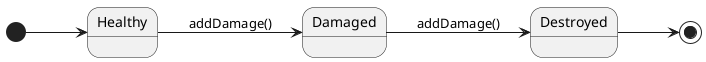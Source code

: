 @startuml Wall states diagram

left to right direction

[*] --> Healthy
Healthy --> Damaged : addDamage()
Damaged --> Destroyed : addDamage()
Destroyed --> [*]
@enduml
